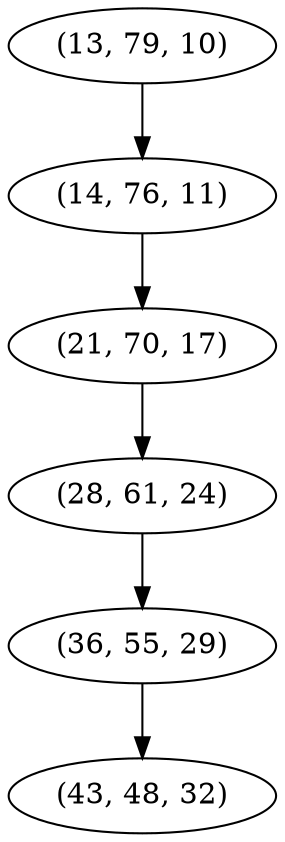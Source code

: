 digraph tree {
    "(13, 79, 10)";
    "(14, 76, 11)";
    "(21, 70, 17)";
    "(28, 61, 24)";
    "(36, 55, 29)";
    "(43, 48, 32)";
    "(13, 79, 10)" -> "(14, 76, 11)";
    "(14, 76, 11)" -> "(21, 70, 17)";
    "(21, 70, 17)" -> "(28, 61, 24)";
    "(28, 61, 24)" -> "(36, 55, 29)";
    "(36, 55, 29)" -> "(43, 48, 32)";
}
